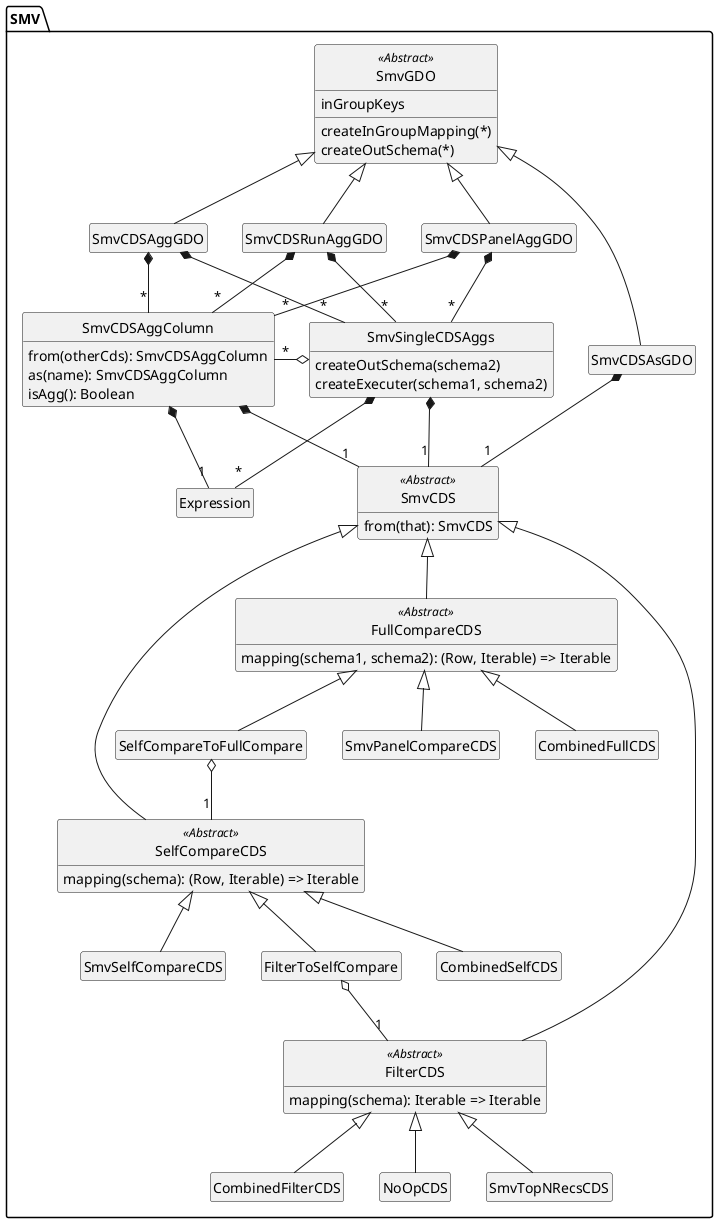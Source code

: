 @startuml
hide empty methods
hide empty fields
hide circle



package SMV {
  class SmvCDS <<Abstract>> {
    from(that): SmvCDS
  }
  
  class FullCompareCDS <<Abstract>> extends SmvCDS {
    mapping(schema1, schema2): (Row, Iterable) => Iterable
  }
  
  class SelfCompareCDS <<Abstract>> extends SmvCDS {
    mapping(schema): (Row, Iterable) => Iterable
  }
  
  class FilterCDS <<Abstract>> extends SmvCDS {
    mapping(schema): Iterable => Iterable
  }
  
  class SelfCompareToFullCompare extends FullCompareCDS
  class FilterToSelfCompare extends SelfCompareCDS
  
  SelfCompareToFullCompare o-- "1" SelfCompareCDS
  FilterToSelfCompare o-- "1" FilterCDS
  
  class CombinedFullCDS extends FullCompareCDS 
  class CombinedSelfCDS extends SelfCompareCDS 
  class CombinedFilterCDS extends FilterCDS 
  
  class NoOpCDS extends FilterCDS
  
  class SmvCDSAggColumn{
    from(otherCds): SmvCDSAggColumn
    as(name): SmvCDSAggColumn
    isAgg(): Boolean
  }
  
  SmvCDSAggColumn *-- "1" Expression
  SmvCDSAggColumn *-- "1" SmvCDS
  
  class SmvPanelCompareCDS extends FullCompareCDS
  class SmvSelfCompareCDS extends SelfCompareCDS
  class SmvTopNRecsCDS extends FilterCDS
  
  class SmvSingleCDSAggs{
    createOutSchema(schema2)
    createExecuter(schema1, schema2)
  }
  
  SmvSingleCDSAggs o-L- "*" SmvCDSAggColumn
  SmvSingleCDSAggs *-- "*" Expression
  SmvSingleCDSAggs *-- "1" SmvCDS
  
  class SmvGDO <<Abstract>> {
    inGroupKeys
    createInGroupMapping(*)
    createOutSchema(*)
  }
  
  class SmvCDSAggGDO extends SmvGDO
  SmvCDSAggGDO *-- "*" SmvCDSAggColumn
  SmvCDSAggGDO *-- "*" SmvSingleCDSAggs
  
  class SmvCDSRunAggGDO extends SmvGDO
  SmvCDSRunAggGDO *-- "*" SmvCDSAggColumn
  SmvCDSRunAggGDO *-- "*" SmvSingleCDSAggs
  
  class SmvCDSPanelAggGDO extends SmvGDO
  SmvCDSPanelAggGDO *-- "*" SmvCDSAggColumn
  SmvCDSPanelAggGDO *-- "*" SmvSingleCDSAggs
  
  class SmvCDSAsGDO extends SmvGDO
  
  SmvCDSAsGDO *-- "1" SmvCDS
  
}

@enduml